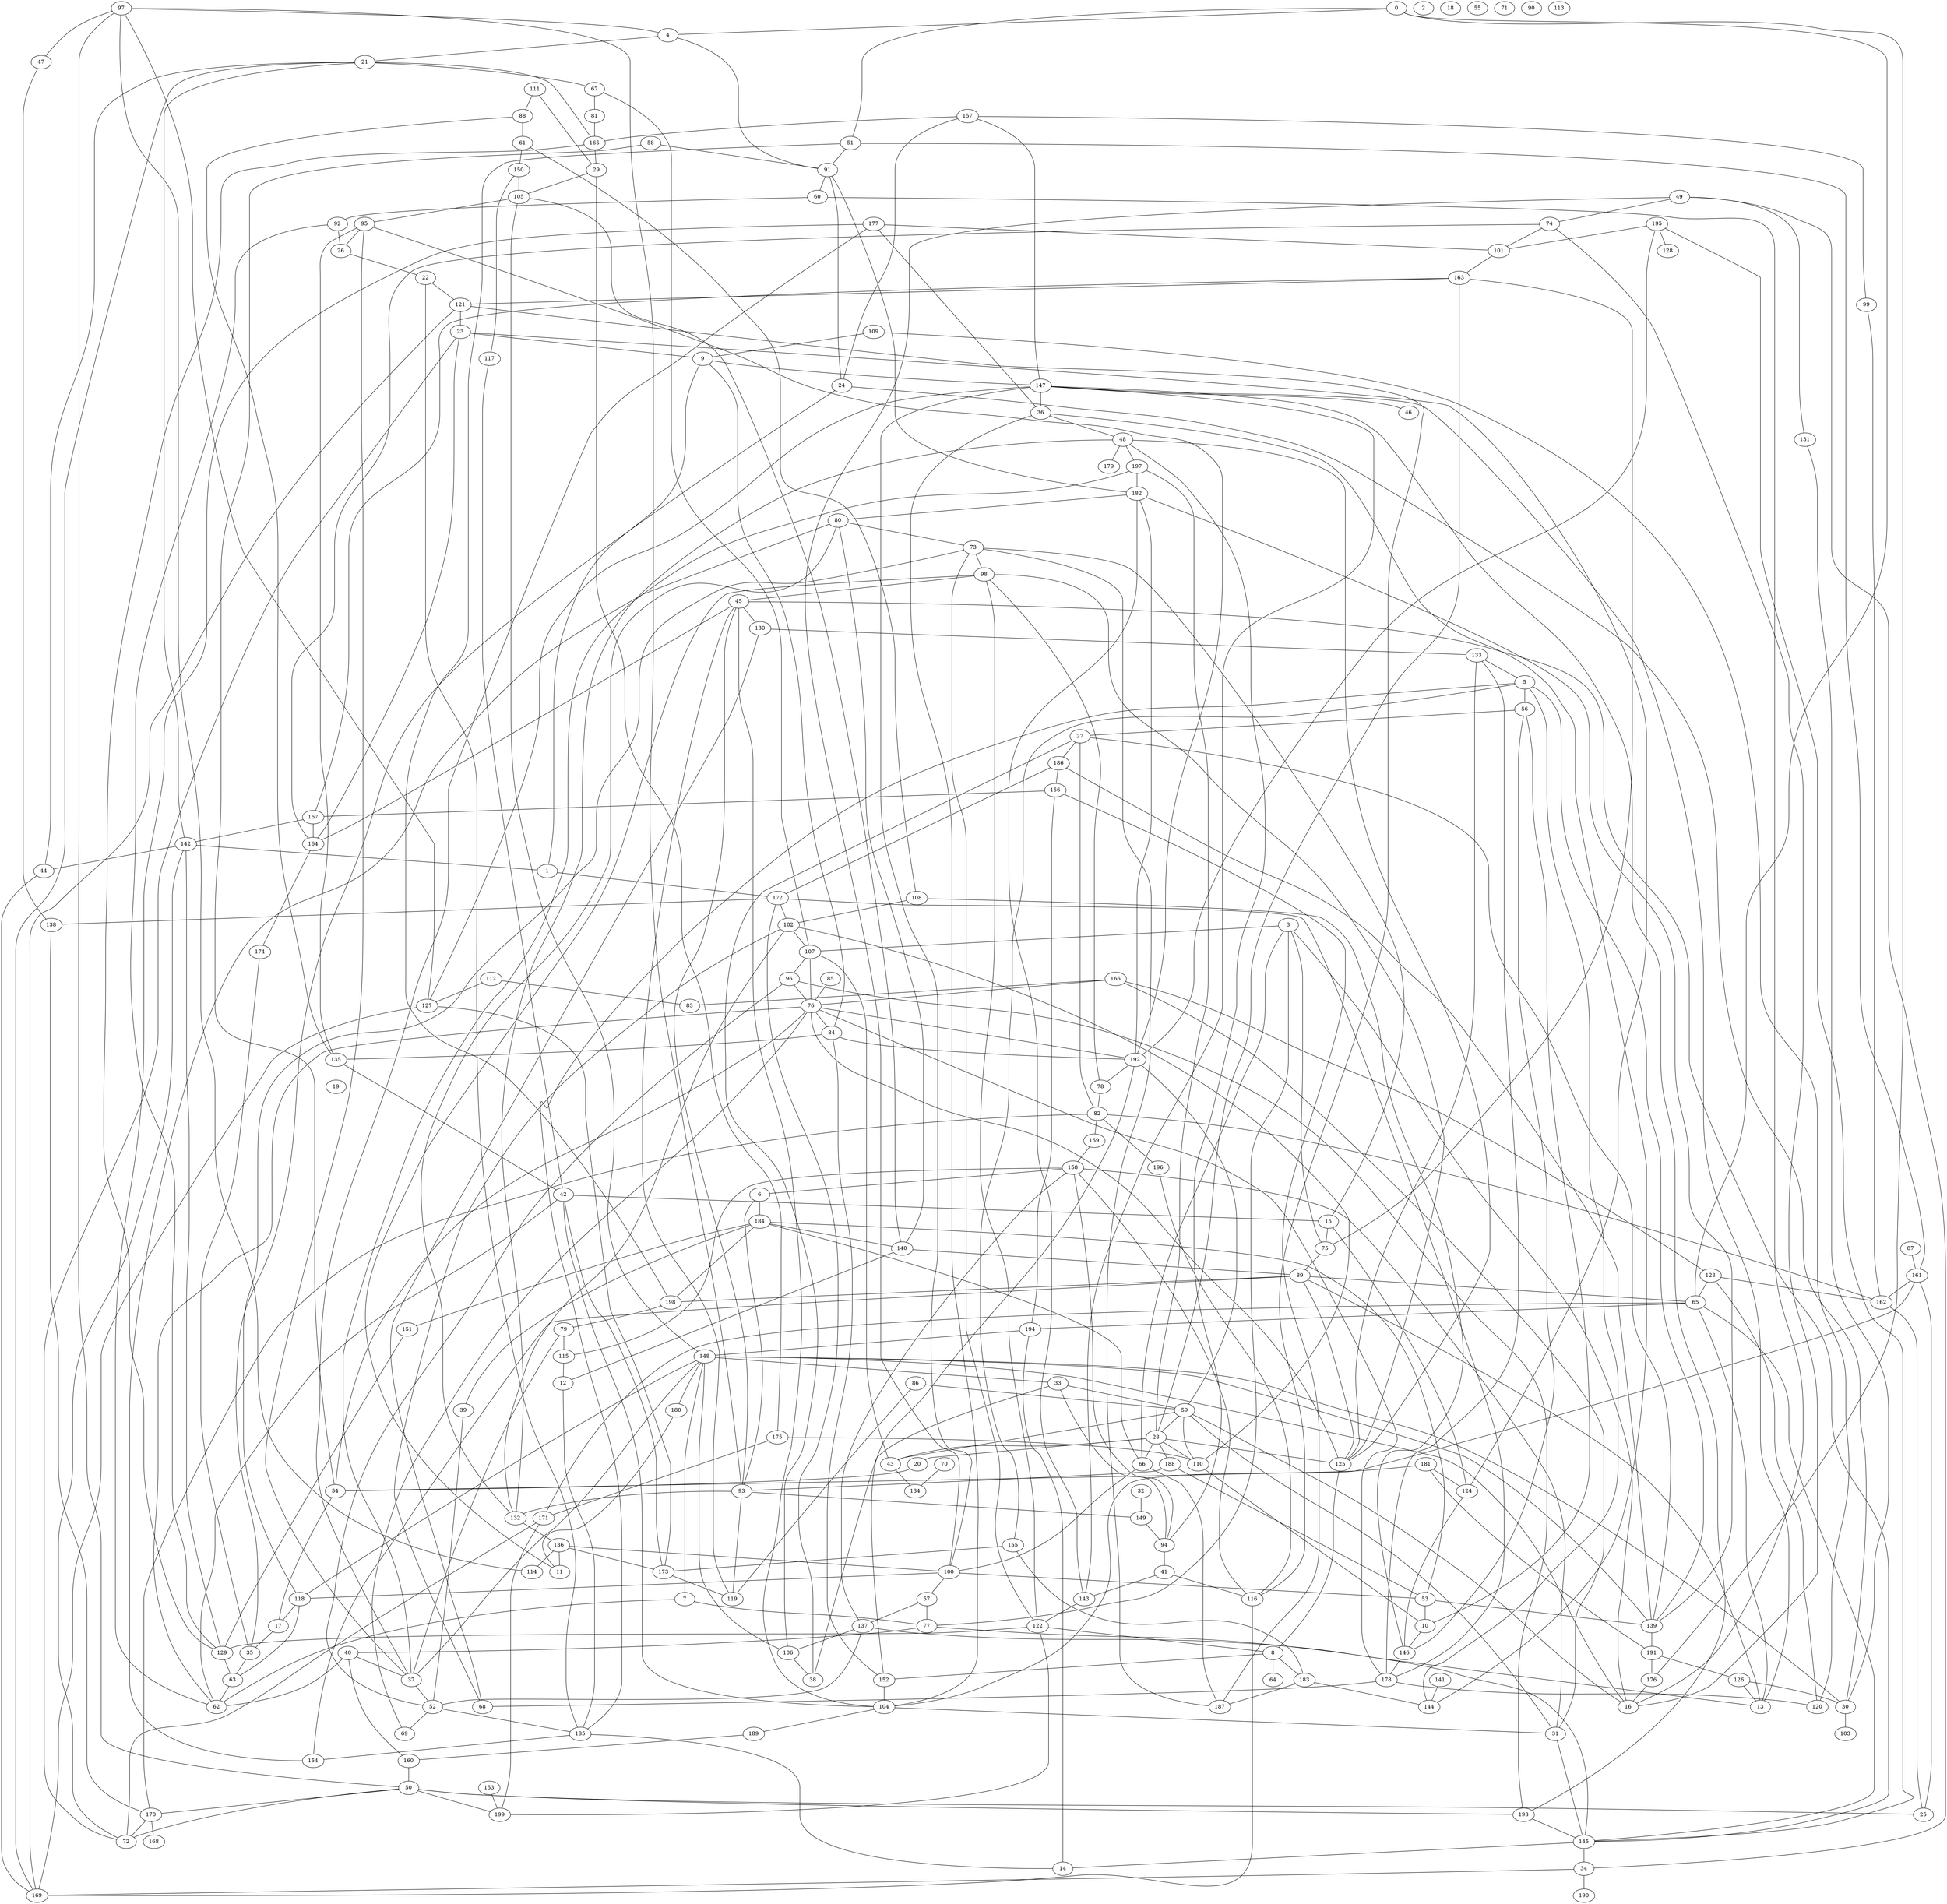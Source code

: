 graph G {
  0;
  1;
  2;
  3;
  4;
  5;
  6;
  7;
  8;
  9;
  10;
  11;
  12;
  13;
  14;
  15;
  16;
  17;
  18;
  19;
  20;
  21;
  22;
  23;
  24;
  25;
  26;
  27;
  28;
  29;
  30;
  31;
  32;
  33;
  34;
  35;
  36;
  37;
  38;
  39;
  40;
  41;
  42;
  43;
  44;
  45;
  46;
  47;
  48;
  49;
  50;
  51;
  52;
  53;
  54;
  55;
  56;
  57;
  58;
  59;
  60;
  61;
  62;
  63;
  64;
  65;
  66;
  67;
  68;
  69;
  70;
  71;
  72;
  73;
  74;
  75;
  76;
  77;
  78;
  79;
  80;
  81;
  82;
  83;
  84;
  85;
  86;
  87;
  88;
  89;
  90;
  91;
  92;
  93;
  94;
  95;
  96;
  97;
  98;
  99;
  100;
  101;
  102;
  103;
  104;
  105;
  106;
  107;
  108;
  109;
  110;
  111;
  112;
  113;
  114;
  115;
  116;
  117;
  118;
  119;
  120;
  121;
  122;
  123;
  124;
  125;
  126;
  127;
  128;
  129;
  130;
  131;
  132;
  133;
  134;
  135;
  136;
  137;
  138;
  139;
  140;
  141;
  142;
  143;
  144;
  145;
  146;
  147;
  148;
  149;
  150;
  151;
  152;
  153;
  154;
  155;
  156;
  157;
  158;
  159;
  160;
  161;
  162;
  163;
  164;
  165;
  166;
  167;
  168;
  169;
  170;
  171;
  172;
  173;
  174;
  175;
  176;
  177;
  178;
  179;
  180;
  181;
  182;
  183;
  184;
  185;
  186;
  187;
  188;
  189;
  190;
  191;
  192;
  193;
  194;
  195;
  196;
  197;
  198;
  199;
   0 -- 4;
   0 -- 51;
   0 -- 176;
   1 -- 9;
   1 -- 172;
   3 -- 16;
   3 -- 66;
   3 -- 75;
   3 -- 77;
   3 -- 107;
   4 -- 21;
   4 -- 91;
   5 -- 56;
   5 -- 155;
   6 -- 184;
   7 -- 62;
   7 -- 77;
   8 -- 64;
   8 -- 152;
   8 -- 183;
   9 -- 147;
   10 -- 56;
   10 -- 146;
   12 -- 185;
   13 -- 147;
   15 -- 73;
   15 -- 75;
   15 -- 124;
   16 -- 148;
   17 -- 35;
   20 -- 54;
   21 -- 67;
   21 -- 165;
   22 -- 121;
   22 -- 185;
   23 -- 9;
   24 -- 30;
   24 -- 35;
   26 -- 22;
   27 -- 186;
   28 -- 20;
   28 -- 43;
   28 -- 66;
   28 -- 110;
   28 -- 125;
   28 -- 188;
   28 -- 197;
   29 -- 105;
   29 -- 175;
   30 -- 103;
   30 -- 148;
   31 -- 59;
   31 -- 145;
   31 -- 158;
   32 -- 149;
   33 -- 38;
   33 -- 59;
   34 -- 169;
   34 -- 190;
   35 -- 63;
   36 -- 48;
   36 -- 104;
   37 -- 52;
   37 -- 95;
   37 -- 197;
   38 -- 172;
   39 -- 52;
   40 -- 37;
   40 -- 62;
   40 -- 160;
   41 -- 116;
   41 -- 143;
   42 -- 15;
   42 -- 62;
   42 -- 104;
   42 -- 173;
   43 -- 59;
   43 -- 107;
   43 -- 134;
   44 -- 21;
   44 -- 169;
   45 -- 119;
   45 -- 130;
   47 -- 138;
   48 -- 179;
   48 -- 197;
   49 -- 34;
   49 -- 74;
   49 -- 100;
   49 -- 131;
   50 -- 25;
   50 -- 72;
   50 -- 170;
   50 -- 193;
   50 -- 199;
   51 -- 91;
   51 -- 161;
   51 -- 198;
   52 -- 69;
   52 -- 185;
   53 -- 10;
   53 -- 139;
   53 -- 184;
   54 -- 17;
   54 -- 76;
   56 -- 27;
   56 -- 146;
   57 -- 77;
   57 -- 137;
   58 -- 54;
   58 -- 91;
   59 -- 16;
   59 -- 28;
   59 -- 192;
   60 -- 16;
   60 -- 92;
   61 -- 108;
   61 -- 150;
   63 -- 62;
   65 -- 0;
   65 -- 13;
   65 -- 145;
   65 -- 171;
   65 -- 194;
   66 -- 100;
   66 -- 184;
   66 -- 187;
   67 -- 81;
   67 -- 107;
   70 -- 134;
   72 -- 23;
   72 -- 142;
   73 -- 98;
   74 -- 16;
   74 -- 101;
   74 -- 164;
   75 -- 89;
   76 -- 62;
   76 -- 69;
   76 -- 84;
   76 -- 107;
   76 -- 178;
   76 -- 192;
   77 -- 40;
   77 -- 145;
   78 -- 82;
   78 -- 98;
   79 -- 37;
   79 -- 115;
   80 -- 73;
   80 -- 132;
   81 -- 165;
   82 -- 27;
   82 -- 159;
   82 -- 162;
   82 -- 170;
   82 -- 196;
   84 -- 9;
   84 -- 135;
   84 -- 152;
   84 -- 192;
   85 -- 76;
   86 -- 59;
   86 -- 119;
   87 -- 161;
   88 -- 61;
   88 -- 135;
   89 -- 13;
   89 -- 65;
   89 -- 154;
   89 -- 198;
   91 -- 24;
   91 -- 60;
   91 -- 182;
   92 -- 26;
   92 -- 129;
   93 -- 6;
   93 -- 45;
   93 -- 119;
   93 -- 132;
   93 -- 149;
   94 -- 33;
   94 -- 41;
   94 -- 48;
   94 -- 158;
   95 -- 26;
   96 -- 52;
   96 -- 76;
   97 -- 4;
   97 -- 47;
   97 -- 50;
   97 -- 93;
   97 -- 114;
   97 -- 127;
   98 -- 11;
   98 -- 45;
   98 -- 122;
   98 -- 125;
   99 -- 162;
   100 -- 53;
   100 -- 57;
   100 -- 118;
   100 -- 147;
   101 -- 163;
   102 -- 68;
   102 -- 107;
   102 -- 132;
   104 -- 31;
   104 -- 45;
   104 -- 189;
   105 -- 95;
   105 -- 140;
   106 -- 27;
   106 -- 38;
   107 -- 96;
   108 -- 102;
   108 -- 146;
   109 -- 9;
   109 -- 120;
   110 -- 10;
   110 -- 59;
   110 -- 102;
   111 -- 29;
   111 -- 88;
   112 -- 83;
   112 -- 127;
   115 -- 12;
   115 -- 158;
   116 -- 169;
   117 -- 42;
   118 -- 17;
   118 -- 63;
   118 -- 73;
   121 -- 23;
   121 -- 116;
   121 -- 169;
   122 -- 8;
   122 -- 73;
   122 -- 129;
   122 -- 199;
   123 -- 65;
   123 -- 120;
   123 -- 162;
   124 -- 23;
   124 -- 146;
   125 -- 8;
   125 -- 48;
   125 -- 76;
   125 -- 89;
   125 -- 133;
   126 -- 13;
   126 -- 30;
   127 -- 169;
   127 -- 173;
   129 -- 63;
   129 -- 142;
   130 -- 68;
   130 -- 133;
   131 -- 30;
   132 -- 48;
   132 -- 136;
   133 -- 5;
   133 -- 178;
   135 -- 19;
   135 -- 42;
   135 -- 95;
   136 -- 11;
   136 -- 100;
   136 -- 114;
   136 -- 173;
   137 -- 13;
   137 -- 52;
   137 -- 106;
   138 -- 170;
   139 -- 5;
   139 -- 27;
   139 -- 182;
   139 -- 186;
   139 -- 191;
   140 -- 12;
   140 -- 80;
   140 -- 89;
   141 -- 144;
   142 -- 1;
   142 -- 21;
   142 -- 44;
   143 -- 122;
   143 -- 182;
   144 -- 5;
   144 -- 36;
   145 -- 14;
   145 -- 34;
   145 -- 45;
   146 -- 178;
   147 -- 36;
   147 -- 46;
   147 -- 127;
   147 -- 143;
   147 -- 193;
   148 -- 7;
   148 -- 33;
   148 -- 37;
   148 -- 105;
   148 -- 106;
   148 -- 118;
   148 -- 139;
   148 -- 180;
   149 -- 94;
   150 -- 105;
   150 -- 117;
   151 -- 129;
   152 -- 104;
   153 -- 199;
   154 -- 80;
   155 -- 173;
   155 -- 183;
   156 -- 167;
   157 -- 24;
   157 -- 99;
   157 -- 147;
   157 -- 165;
   158 -- 6;
   158 -- 116;
   158 -- 137;
   159 -- 158;
   160 -- 50;
   161 -- 25;
   161 -- 104;
   161 -- 162;
   162 -- 25;
   163 -- 28;
   163 -- 75;
   163 -- 121;
   163 -- 167;
   164 -- 23;
   164 -- 45;
   164 -- 174;
   165 -- 29;
   165 -- 129;
   166 -- 31;
   166 -- 76;
   166 -- 83;
   166 -- 123;
   167 -- 142;
   167 -- 164;
   169 -- 21;
   170 -- 72;
   170 -- 168;
   171 -- 72;
   171 -- 199;
   172 -- 102;
   172 -- 138;
   172 -- 178;
   173 -- 119;
   174 -- 35;
   175 -- 110;
   175 -- 171;
   176 -- 16;
   177 -- 36;
   177 -- 37;
   177 -- 62;
   177 -- 101;
   178 -- 68;
   178 -- 120;
   180 -- 11;
   181 -- 54;
   181 -- 124;
   181 -- 191;
   182 -- 80;
   182 -- 192;
   183 -- 144;
   183 -- 187;
   184 -- 39;
   184 -- 140;
   184 -- 151;
   184 -- 198;
   185 -- 5;
   185 -- 14;
   185 -- 154;
   186 -- 156;
   186 -- 172;
   187 -- 73;
   187 -- 156;
   188 -- 53;
   188 -- 93;
   189 -- 160;
   191 -- 126;
   191 -- 176;
   192 -- 78;
   192 -- 95;
   192 -- 152;
   193 -- 96;
   193 -- 145;
   194 -- 14;
   194 -- 148;
   194 -- 156;
   195 -- 101;
   195 -- 128;
   195 -- 145;
   195 -- 192;
   196 -- 116;
   197 -- 182;
   198 -- 79;
}
